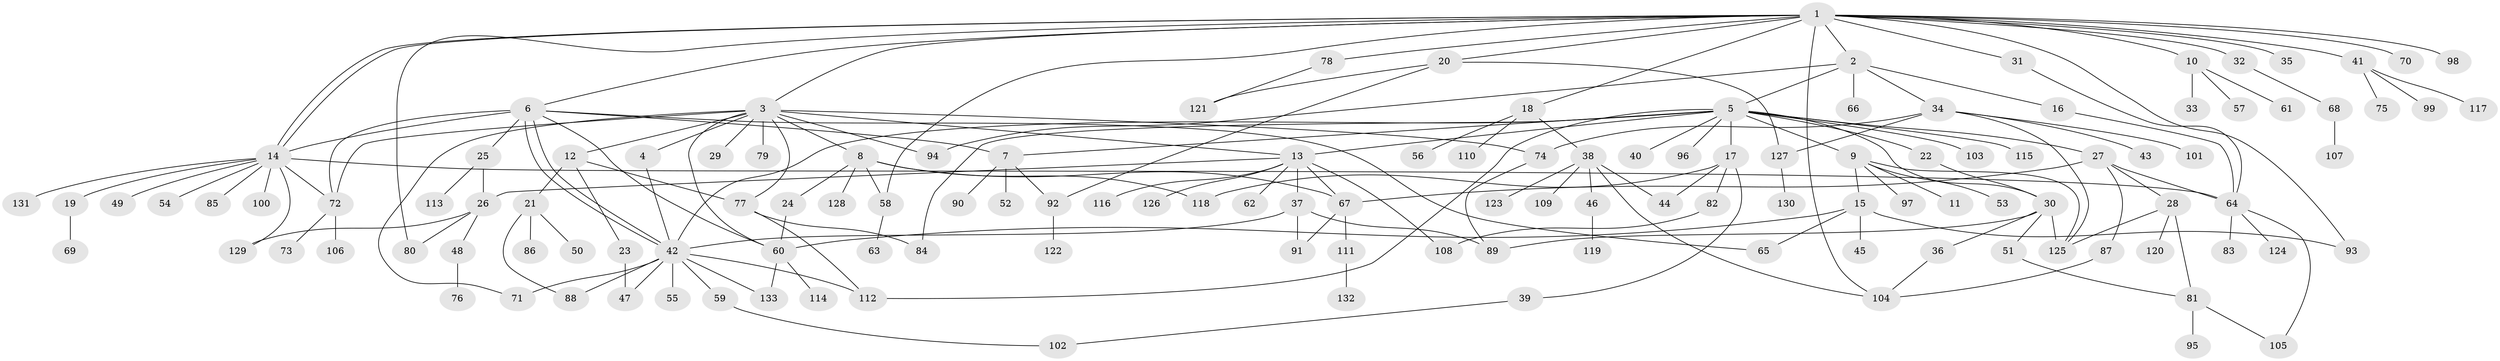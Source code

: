 // coarse degree distribution, {17: 0.012658227848101266, 6: 0.02531645569620253, 11: 0.02531645569620253, 18: 0.012658227848101266, 16: 0.012658227848101266, 5: 0.05063291139240506, 4: 0.0759493670886076, 1: 0.4936708860759494, 9: 0.012658227848101266, 7: 0.0379746835443038, 8: 0.012658227848101266, 3: 0.05063291139240506, 2: 0.17721518987341772}
// Generated by graph-tools (version 1.1) at 2025/18/03/04/25 18:18:07]
// undirected, 133 vertices, 185 edges
graph export_dot {
graph [start="1"]
  node [color=gray90,style=filled];
  1;
  2;
  3;
  4;
  5;
  6;
  7;
  8;
  9;
  10;
  11;
  12;
  13;
  14;
  15;
  16;
  17;
  18;
  19;
  20;
  21;
  22;
  23;
  24;
  25;
  26;
  27;
  28;
  29;
  30;
  31;
  32;
  33;
  34;
  35;
  36;
  37;
  38;
  39;
  40;
  41;
  42;
  43;
  44;
  45;
  46;
  47;
  48;
  49;
  50;
  51;
  52;
  53;
  54;
  55;
  56;
  57;
  58;
  59;
  60;
  61;
  62;
  63;
  64;
  65;
  66;
  67;
  68;
  69;
  70;
  71;
  72;
  73;
  74;
  75;
  76;
  77;
  78;
  79;
  80;
  81;
  82;
  83;
  84;
  85;
  86;
  87;
  88;
  89;
  90;
  91;
  92;
  93;
  94;
  95;
  96;
  97;
  98;
  99;
  100;
  101;
  102;
  103;
  104;
  105;
  106;
  107;
  108;
  109;
  110;
  111;
  112;
  113;
  114;
  115;
  116;
  117;
  118;
  119;
  120;
  121;
  122;
  123;
  124;
  125;
  126;
  127;
  128;
  129;
  130;
  131;
  132;
  133;
  1 -- 2;
  1 -- 3;
  1 -- 6;
  1 -- 10;
  1 -- 14;
  1 -- 14;
  1 -- 18;
  1 -- 20;
  1 -- 31;
  1 -- 32;
  1 -- 35;
  1 -- 41;
  1 -- 58;
  1 -- 70;
  1 -- 78;
  1 -- 80;
  1 -- 93;
  1 -- 98;
  1 -- 104;
  2 -- 5;
  2 -- 16;
  2 -- 34;
  2 -- 66;
  2 -- 94;
  3 -- 4;
  3 -- 8;
  3 -- 12;
  3 -- 13;
  3 -- 29;
  3 -- 60;
  3 -- 71;
  3 -- 72;
  3 -- 74;
  3 -- 77;
  3 -- 79;
  3 -- 94;
  4 -- 42;
  5 -- 7;
  5 -- 9;
  5 -- 13;
  5 -- 17;
  5 -- 22;
  5 -- 27;
  5 -- 30;
  5 -- 40;
  5 -- 42;
  5 -- 84;
  5 -- 96;
  5 -- 103;
  5 -- 112;
  5 -- 115;
  6 -- 7;
  6 -- 14;
  6 -- 25;
  6 -- 42;
  6 -- 42;
  6 -- 60;
  6 -- 65;
  6 -- 72;
  7 -- 52;
  7 -- 90;
  7 -- 92;
  8 -- 24;
  8 -- 58;
  8 -- 67;
  8 -- 118;
  8 -- 128;
  9 -- 11;
  9 -- 15;
  9 -- 53;
  9 -- 97;
  9 -- 125;
  10 -- 33;
  10 -- 57;
  10 -- 61;
  12 -- 21;
  12 -- 23;
  12 -- 77;
  13 -- 26;
  13 -- 37;
  13 -- 62;
  13 -- 67;
  13 -- 108;
  13 -- 116;
  13 -- 126;
  14 -- 19;
  14 -- 49;
  14 -- 54;
  14 -- 64;
  14 -- 72;
  14 -- 85;
  14 -- 100;
  14 -- 129;
  14 -- 131;
  15 -- 45;
  15 -- 60;
  15 -- 65;
  15 -- 93;
  16 -- 64;
  17 -- 39;
  17 -- 44;
  17 -- 82;
  17 -- 118;
  18 -- 38;
  18 -- 56;
  18 -- 110;
  19 -- 69;
  20 -- 92;
  20 -- 121;
  20 -- 127;
  21 -- 50;
  21 -- 86;
  21 -- 88;
  22 -- 30;
  23 -- 47;
  24 -- 60;
  25 -- 26;
  25 -- 113;
  26 -- 48;
  26 -- 80;
  26 -- 129;
  27 -- 28;
  27 -- 64;
  27 -- 67;
  27 -- 87;
  28 -- 81;
  28 -- 120;
  28 -- 125;
  30 -- 36;
  30 -- 51;
  30 -- 89;
  30 -- 125;
  31 -- 64;
  32 -- 68;
  34 -- 43;
  34 -- 74;
  34 -- 101;
  34 -- 125;
  34 -- 127;
  36 -- 104;
  37 -- 42;
  37 -- 89;
  37 -- 91;
  38 -- 44;
  38 -- 46;
  38 -- 104;
  38 -- 109;
  38 -- 123;
  39 -- 102;
  41 -- 75;
  41 -- 99;
  41 -- 117;
  42 -- 47;
  42 -- 55;
  42 -- 59;
  42 -- 71;
  42 -- 88;
  42 -- 112;
  42 -- 133;
  46 -- 119;
  48 -- 76;
  51 -- 81;
  58 -- 63;
  59 -- 102;
  60 -- 114;
  60 -- 133;
  64 -- 83;
  64 -- 105;
  64 -- 124;
  67 -- 91;
  67 -- 111;
  68 -- 107;
  72 -- 73;
  72 -- 106;
  74 -- 89;
  77 -- 84;
  77 -- 112;
  78 -- 121;
  81 -- 95;
  81 -- 105;
  82 -- 108;
  87 -- 104;
  92 -- 122;
  111 -- 132;
  127 -- 130;
}
